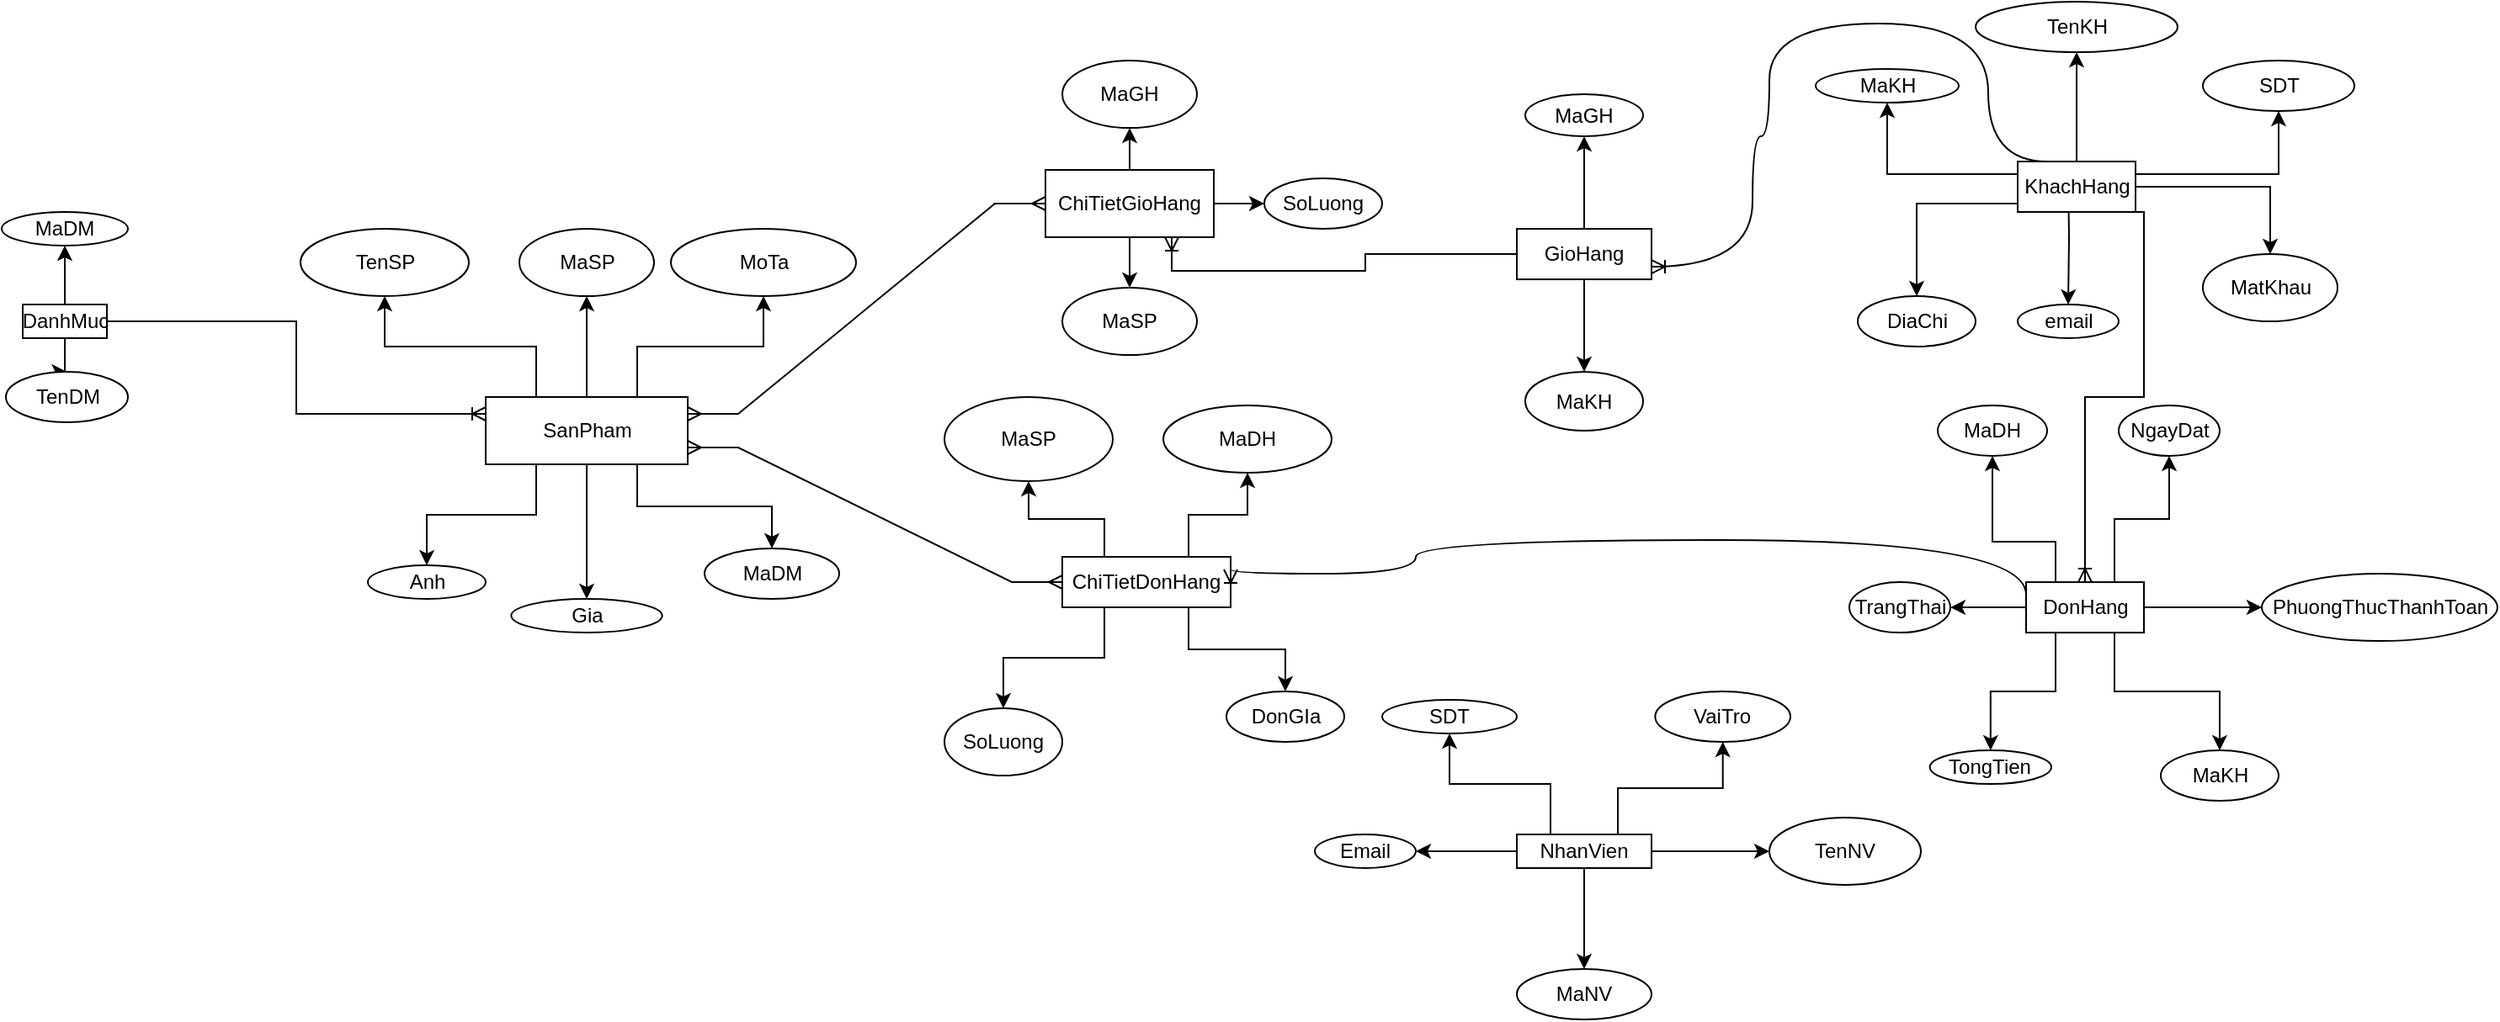 <mxfile version="28.2.1">
  <diagram name="Page-1" id="WqZSFg9JcRa8wBwCX_C5">
    <mxGraphModel dx="2339" dy="803" grid="1" gridSize="10" guides="1" tooltips="1" connect="1" arrows="1" fold="1" page="1" pageScale="1" pageWidth="850" pageHeight="1100" math="0" shadow="0">
      <root>
        <mxCell id="0" />
        <mxCell id="1" parent="0" />
        <mxCell id="i14rvCoKaiRuIA88VnRj-20" value="" style="edgeStyle=orthogonalEdgeStyle;rounded=0;orthogonalLoop=1;jettySize=auto;html=1;exitX=0;exitY=0.25;exitDx=0;exitDy=0;" parent="1" source="i14rvCoKaiRuIA88VnRj-2" target="i14rvCoKaiRuIA88VnRj-16" edge="1">
          <mxGeometry relative="1" as="geometry" />
        </mxCell>
        <mxCell id="i14rvCoKaiRuIA88VnRj-36" style="edgeStyle=orthogonalEdgeStyle;rounded=0;orthogonalLoop=1;jettySize=auto;html=1;entryX=0.5;entryY=1;entryDx=0;entryDy=0;" parent="1" source="i14rvCoKaiRuIA88VnRj-2" target="i14rvCoKaiRuIA88VnRj-25" edge="1">
          <mxGeometry relative="1" as="geometry" />
        </mxCell>
        <mxCell id="i14rvCoKaiRuIA88VnRj-38" style="edgeStyle=orthogonalEdgeStyle;rounded=0;orthogonalLoop=1;jettySize=auto;html=1;" parent="1" source="i14rvCoKaiRuIA88VnRj-2" target="i14rvCoKaiRuIA88VnRj-43" edge="1">
          <mxGeometry relative="1" as="geometry">
            <mxPoint x="397.5" y="240" as="targetPoint" />
            <Array as="points">
              <mxPoint x="467.5" y="170" />
            </Array>
          </mxGeometry>
        </mxCell>
        <mxCell id="i14rvCoKaiRuIA88VnRj-40" style="edgeStyle=orthogonalEdgeStyle;rounded=0;orthogonalLoop=1;jettySize=auto;html=1;entryX=0.5;entryY=1;entryDx=0;entryDy=0;exitX=1;exitY=0.25;exitDx=0;exitDy=0;" parent="1" source="i14rvCoKaiRuIA88VnRj-2" target="i14rvCoKaiRuIA88VnRj-39" edge="1">
          <mxGeometry relative="1" as="geometry">
            <Array as="points">
              <mxPoint x="682.5" y="153" />
            </Array>
          </mxGeometry>
        </mxCell>
        <mxCell id="i14rvCoKaiRuIA88VnRj-41" style="edgeStyle=orthogonalEdgeStyle;rounded=0;orthogonalLoop=1;jettySize=auto;html=1;" parent="1" source="i14rvCoKaiRuIA88VnRj-2" target="i14rvCoKaiRuIA88VnRj-42" edge="1">
          <mxGeometry relative="1" as="geometry">
            <mxPoint x="677.5" y="160" as="targetPoint" />
          </mxGeometry>
        </mxCell>
        <mxCell id="i14rvCoKaiRuIA88VnRj-44" style="edgeStyle=orthogonalEdgeStyle;rounded=0;orthogonalLoop=1;jettySize=auto;html=1;entryX=0.5;entryY=0;entryDx=0;entryDy=0;" parent="1" target="i14rvCoKaiRuIA88VnRj-27" edge="1">
          <mxGeometry relative="1" as="geometry">
            <mxPoint x="557.5" y="150" as="sourcePoint" />
          </mxGeometry>
        </mxCell>
        <mxCell id="i14rvCoKaiRuIA88VnRj-133" style="edgeStyle=orthogonalEdgeStyle;rounded=0;orthogonalLoop=1;jettySize=auto;html=1;exitX=0.75;exitY=1;exitDx=0;exitDy=0;entryX=0.5;entryY=0;entryDx=0;entryDy=0;endArrow=ERoneToMany;endFill=0;" parent="1" source="i14rvCoKaiRuIA88VnRj-2" target="i14rvCoKaiRuIA88VnRj-90" edge="1">
          <mxGeometry relative="1" as="geometry">
            <Array as="points">
              <mxPoint x="602.5" y="175" />
              <mxPoint x="602.5" y="285" />
              <mxPoint x="567.5" y="285" />
            </Array>
          </mxGeometry>
        </mxCell>
        <mxCell id="i14rvCoKaiRuIA88VnRj-140" style="edgeStyle=orthogonalEdgeStyle;rounded=0;orthogonalLoop=1;jettySize=auto;html=1;exitX=0.25;exitY=0;exitDx=0;exitDy=0;endArrow=ERoneToMany;endFill=0;curved=1;entryX=1;entryY=0.75;entryDx=0;entryDy=0;" parent="1" source="i14rvCoKaiRuIA88VnRj-2" target="i14rvCoKaiRuIA88VnRj-78" edge="1">
          <mxGeometry relative="1" as="geometry">
            <mxPoint x="420" y="170" as="targetPoint" />
            <Array as="points">
              <mxPoint x="510" y="145" />
              <mxPoint x="510" y="63" />
              <mxPoint x="380" y="63" />
              <mxPoint x="380" y="130" />
              <mxPoint x="370" y="130" />
              <mxPoint x="370" y="208" />
            </Array>
          </mxGeometry>
        </mxCell>
        <object label="KhachHang" id="i14rvCoKaiRuIA88VnRj-2">
          <mxCell style="rounded=0;whiteSpace=wrap;html=1;" parent="1" vertex="1">
            <mxGeometry x="527.5" y="145" width="70" height="30" as="geometry" />
          </mxCell>
        </object>
        <mxCell id="i14rvCoKaiRuIA88VnRj-46" value="" style="edgeStyle=orthogonalEdgeStyle;rounded=0;orthogonalLoop=1;jettySize=auto;html=1;" parent="1" source="i14rvCoKaiRuIA88VnRj-3" target="i14rvCoKaiRuIA88VnRj-45" edge="1">
          <mxGeometry relative="1" as="geometry" />
        </mxCell>
        <mxCell id="i14rvCoKaiRuIA88VnRj-48" value="" style="edgeStyle=orthogonalEdgeStyle;rounded=0;orthogonalLoop=1;jettySize=auto;html=1;" parent="1" source="i14rvCoKaiRuIA88VnRj-3" target="i14rvCoKaiRuIA88VnRj-47" edge="1">
          <mxGeometry relative="1" as="geometry" />
        </mxCell>
        <mxCell id="i14rvCoKaiRuIA88VnRj-134" style="edgeStyle=orthogonalEdgeStyle;rounded=0;orthogonalLoop=1;jettySize=auto;html=1;exitX=1;exitY=0.5;exitDx=0;exitDy=0;endArrow=ERoneToMany;endFill=0;entryX=0;entryY=0.25;entryDx=0;entryDy=0;" parent="1" source="i14rvCoKaiRuIA88VnRj-3" target="i14rvCoKaiRuIA88VnRj-65" edge="1">
          <mxGeometry relative="1" as="geometry">
            <mxPoint x="-520" y="365" as="targetPoint" />
          </mxGeometry>
        </mxCell>
        <mxCell id="i14rvCoKaiRuIA88VnRj-3" value="DanhMuc" style="rounded=0;whiteSpace=wrap;html=1;" parent="1" vertex="1">
          <mxGeometry x="-657.5" y="230" width="50" height="20" as="geometry" />
        </mxCell>
        <mxCell id="i14rvCoKaiRuIA88VnRj-16" value="MaKH" style="ellipse;whiteSpace=wrap;html=1;rounded=0;" parent="1" vertex="1">
          <mxGeometry x="407.5" y="90.0" width="85" height="20" as="geometry" />
        </mxCell>
        <mxCell id="i14rvCoKaiRuIA88VnRj-25" value="TenKH" style="ellipse;whiteSpace=wrap;html=1;" parent="1" vertex="1">
          <mxGeometry x="502.5" y="50.0" width="120" height="30" as="geometry" />
        </mxCell>
        <mxCell id="i14rvCoKaiRuIA88VnRj-26" style="edgeStyle=orthogonalEdgeStyle;rounded=0;orthogonalLoop=1;jettySize=auto;html=1;exitX=0.5;exitY=1;exitDx=0;exitDy=0;" parent="1" source="i14rvCoKaiRuIA88VnRj-16" target="i14rvCoKaiRuIA88VnRj-16" edge="1">
          <mxGeometry relative="1" as="geometry" />
        </mxCell>
        <mxCell id="i14rvCoKaiRuIA88VnRj-27" value="email" style="ellipse;whiteSpace=wrap;html=1;" parent="1" vertex="1">
          <mxGeometry x="527.5" y="230" width="60" height="20" as="geometry" />
        </mxCell>
        <mxCell id="i14rvCoKaiRuIA88VnRj-39" value="SDT" style="ellipse;whiteSpace=wrap;html=1;" parent="1" vertex="1">
          <mxGeometry x="637.5" y="85.0" width="90" height="30" as="geometry" />
        </mxCell>
        <mxCell id="i14rvCoKaiRuIA88VnRj-42" value="MatKhau" style="ellipse;whiteSpace=wrap;html=1;" parent="1" vertex="1">
          <mxGeometry x="637.5" y="200" width="80" height="40" as="geometry" />
        </mxCell>
        <mxCell id="i14rvCoKaiRuIA88VnRj-43" value="DiaChi" style="ellipse;whiteSpace=wrap;html=1;" parent="1" vertex="1">
          <mxGeometry x="432.5" y="225" width="70" height="30" as="geometry" />
        </mxCell>
        <mxCell id="i14rvCoKaiRuIA88VnRj-45" value="MaDM" style="ellipse;whiteSpace=wrap;html=1;rounded=0;" parent="1" vertex="1">
          <mxGeometry x="-670" y="175" width="75" height="20" as="geometry" />
        </mxCell>
        <mxCell id="i14rvCoKaiRuIA88VnRj-47" value="TenDM" style="ellipse;whiteSpace=wrap;html=1;rounded=0;" parent="1" vertex="1">
          <mxGeometry x="-667.5" y="270" width="72.5" height="30" as="geometry" />
        </mxCell>
        <mxCell id="i14rvCoKaiRuIA88VnRj-67" value="" style="edgeStyle=orthogonalEdgeStyle;rounded=0;orthogonalLoop=1;jettySize=auto;html=1;" parent="1" source="i14rvCoKaiRuIA88VnRj-65" target="i14rvCoKaiRuIA88VnRj-66" edge="1">
          <mxGeometry relative="1" as="geometry" />
        </mxCell>
        <mxCell id="i14rvCoKaiRuIA88VnRj-68" style="edgeStyle=orthogonalEdgeStyle;rounded=0;orthogonalLoop=1;jettySize=auto;html=1;exitX=0.25;exitY=0;exitDx=0;exitDy=0;" parent="1" source="i14rvCoKaiRuIA88VnRj-65" target="i14rvCoKaiRuIA88VnRj-73" edge="1">
          <mxGeometry relative="1" as="geometry">
            <mxPoint x="-432.5" y="225" as="targetPoint" />
          </mxGeometry>
        </mxCell>
        <mxCell id="i14rvCoKaiRuIA88VnRj-69" style="edgeStyle=orthogonalEdgeStyle;rounded=0;orthogonalLoop=1;jettySize=auto;html=1;exitX=0.75;exitY=0;exitDx=0;exitDy=0;" parent="1" source="i14rvCoKaiRuIA88VnRj-65" target="i14rvCoKaiRuIA88VnRj-74" edge="1">
          <mxGeometry relative="1" as="geometry">
            <mxPoint x="-212.5" y="225" as="targetPoint" />
          </mxGeometry>
        </mxCell>
        <mxCell id="i14rvCoKaiRuIA88VnRj-70" style="edgeStyle=orthogonalEdgeStyle;rounded=0;orthogonalLoop=1;jettySize=auto;html=1;exitX=0.25;exitY=1;exitDx=0;exitDy=0;" parent="1" source="i14rvCoKaiRuIA88VnRj-65" target="i14rvCoKaiRuIA88VnRj-76" edge="1">
          <mxGeometry relative="1" as="geometry">
            <mxPoint x="-442.5" y="365" as="targetPoint" />
          </mxGeometry>
        </mxCell>
        <mxCell id="i14rvCoKaiRuIA88VnRj-71" style="edgeStyle=orthogonalEdgeStyle;rounded=0;orthogonalLoop=1;jettySize=auto;html=1;exitX=0.75;exitY=1;exitDx=0;exitDy=0;" parent="1" source="i14rvCoKaiRuIA88VnRj-65" target="i14rvCoKaiRuIA88VnRj-77" edge="1">
          <mxGeometry relative="1" as="geometry">
            <mxPoint x="-192.5" y="365" as="targetPoint" />
          </mxGeometry>
        </mxCell>
        <mxCell id="i14rvCoKaiRuIA88VnRj-72" style="edgeStyle=orthogonalEdgeStyle;rounded=0;orthogonalLoop=1;jettySize=auto;html=1;exitX=0.5;exitY=1;exitDx=0;exitDy=0;" parent="1" source="i14rvCoKaiRuIA88VnRj-65" target="i14rvCoKaiRuIA88VnRj-75" edge="1">
          <mxGeometry relative="1" as="geometry">
            <mxPoint x="-322.167" y="385" as="targetPoint" />
          </mxGeometry>
        </mxCell>
        <mxCell id="i14rvCoKaiRuIA88VnRj-65" value="SanPham" style="rounded=0;whiteSpace=wrap;html=1;" parent="1" vertex="1">
          <mxGeometry x="-382.5" y="285" width="120" height="40" as="geometry" />
        </mxCell>
        <mxCell id="i14rvCoKaiRuIA88VnRj-66" value="MaSP" style="ellipse;whiteSpace=wrap;html=1;rounded=0;" parent="1" vertex="1">
          <mxGeometry x="-362.5" y="185" width="80" height="40" as="geometry" />
        </mxCell>
        <mxCell id="i14rvCoKaiRuIA88VnRj-73" value="TenSP" style="ellipse;whiteSpace=wrap;html=1;" parent="1" vertex="1">
          <mxGeometry x="-492.5" y="185" width="100" height="40" as="geometry" />
        </mxCell>
        <mxCell id="i14rvCoKaiRuIA88VnRj-74" value="MoTa" style="ellipse;whiteSpace=wrap;html=1;" parent="1" vertex="1">
          <mxGeometry x="-272.5" y="185" width="110" height="40" as="geometry" />
        </mxCell>
        <mxCell id="i14rvCoKaiRuIA88VnRj-75" value="Gia" style="ellipse;whiteSpace=wrap;html=1;" parent="1" vertex="1">
          <mxGeometry x="-367.33" y="405" width="89.67" height="20" as="geometry" />
        </mxCell>
        <mxCell id="i14rvCoKaiRuIA88VnRj-76" value="Anh" style="ellipse;whiteSpace=wrap;html=1;" parent="1" vertex="1">
          <mxGeometry x="-452.5" y="385" width="70" height="20" as="geometry" />
        </mxCell>
        <mxCell id="i14rvCoKaiRuIA88VnRj-77" value="MaDM" style="ellipse;whiteSpace=wrap;html=1;" parent="1" vertex="1">
          <mxGeometry x="-252.5" y="375" width="80" height="30" as="geometry" />
        </mxCell>
        <mxCell id="i14rvCoKaiRuIA88VnRj-80" value="" style="edgeStyle=orthogonalEdgeStyle;rounded=0;orthogonalLoop=1;jettySize=auto;html=1;" parent="1" source="i14rvCoKaiRuIA88VnRj-78" target="i14rvCoKaiRuIA88VnRj-79" edge="1">
          <mxGeometry relative="1" as="geometry" />
        </mxCell>
        <mxCell id="i14rvCoKaiRuIA88VnRj-82" value="" style="edgeStyle=orthogonalEdgeStyle;rounded=0;orthogonalLoop=1;jettySize=auto;html=1;" parent="1" source="i14rvCoKaiRuIA88VnRj-78" target="i14rvCoKaiRuIA88VnRj-81" edge="1">
          <mxGeometry relative="1" as="geometry" />
        </mxCell>
        <mxCell id="i14rvCoKaiRuIA88VnRj-142" style="edgeStyle=orthogonalEdgeStyle;rounded=0;orthogonalLoop=1;jettySize=auto;html=1;exitX=0;exitY=0.5;exitDx=0;exitDy=0;entryX=0.75;entryY=1;entryDx=0;entryDy=0;endArrow=ERoneToMany;endFill=0;" parent="1" source="i14rvCoKaiRuIA88VnRj-78" target="i14rvCoKaiRuIA88VnRj-83" edge="1">
          <mxGeometry relative="1" as="geometry" />
        </mxCell>
        <mxCell id="i14rvCoKaiRuIA88VnRj-78" value="GioHang" style="rounded=0;whiteSpace=wrap;html=1;" parent="1" vertex="1">
          <mxGeometry x="230" y="185.04" width="80" height="30" as="geometry" />
        </mxCell>
        <mxCell id="i14rvCoKaiRuIA88VnRj-79" value="MaGH" style="ellipse;whiteSpace=wrap;html=1;rounded=0;" parent="1" vertex="1">
          <mxGeometry x="235" y="105.0" width="70" height="25" as="geometry" />
        </mxCell>
        <mxCell id="i14rvCoKaiRuIA88VnRj-81" value="MaKH" style="ellipse;whiteSpace=wrap;html=1;rounded=0;" parent="1" vertex="1">
          <mxGeometry x="235" y="270" width="70" height="35" as="geometry" />
        </mxCell>
        <mxCell id="i14rvCoKaiRuIA88VnRj-85" value="" style="edgeStyle=orthogonalEdgeStyle;rounded=0;orthogonalLoop=1;jettySize=auto;html=1;" parent="1" source="i14rvCoKaiRuIA88VnRj-83" target="i14rvCoKaiRuIA88VnRj-84" edge="1">
          <mxGeometry relative="1" as="geometry" />
        </mxCell>
        <mxCell id="i14rvCoKaiRuIA88VnRj-87" value="" style="edgeStyle=orthogonalEdgeStyle;rounded=0;orthogonalLoop=1;jettySize=auto;html=1;" parent="1" source="i14rvCoKaiRuIA88VnRj-83" target="i14rvCoKaiRuIA88VnRj-86" edge="1">
          <mxGeometry relative="1" as="geometry" />
        </mxCell>
        <mxCell id="i14rvCoKaiRuIA88VnRj-89" value="" style="edgeStyle=orthogonalEdgeStyle;rounded=0;orthogonalLoop=1;jettySize=auto;html=1;" parent="1" source="i14rvCoKaiRuIA88VnRj-83" target="i14rvCoKaiRuIA88VnRj-88" edge="1">
          <mxGeometry relative="1" as="geometry" />
        </mxCell>
        <mxCell id="i14rvCoKaiRuIA88VnRj-83" value="ChiTietGioHang" style="rounded=0;whiteSpace=wrap;html=1;" parent="1" vertex="1">
          <mxGeometry x="-50" y="150" width="100" height="40" as="geometry" />
        </mxCell>
        <mxCell id="i14rvCoKaiRuIA88VnRj-84" value="MaGH" style="ellipse;whiteSpace=wrap;html=1;rounded=0;" parent="1" vertex="1">
          <mxGeometry x="-40" y="85" width="80" height="40" as="geometry" />
        </mxCell>
        <mxCell id="i14rvCoKaiRuIA88VnRj-86" value="MaSP" style="ellipse;whiteSpace=wrap;html=1;rounded=0;" parent="1" vertex="1">
          <mxGeometry x="-40" y="220" width="80" height="40" as="geometry" />
        </mxCell>
        <mxCell id="i14rvCoKaiRuIA88VnRj-88" value="SoLuong" style="ellipse;whiteSpace=wrap;html=1;rounded=0;" parent="1" vertex="1">
          <mxGeometry x="80" y="155" width="70" height="30" as="geometry" />
        </mxCell>
        <mxCell id="i14rvCoKaiRuIA88VnRj-95" style="edgeStyle=orthogonalEdgeStyle;rounded=0;orthogonalLoop=1;jettySize=auto;html=1;exitX=0.75;exitY=0;exitDx=0;exitDy=0;entryX=0.5;entryY=1;entryDx=0;entryDy=0;" parent="1" source="i14rvCoKaiRuIA88VnRj-90" target="i14rvCoKaiRuIA88VnRj-102" edge="1">
          <mxGeometry relative="1" as="geometry">
            <mxPoint x="612.5" y="335.04" as="targetPoint" />
          </mxGeometry>
        </mxCell>
        <mxCell id="i14rvCoKaiRuIA88VnRj-96" style="edgeStyle=orthogonalEdgeStyle;rounded=0;orthogonalLoop=1;jettySize=auto;html=1;exitX=0.25;exitY=0;exitDx=0;exitDy=0;entryX=0.5;entryY=1;entryDx=0;entryDy=0;" parent="1" source="i14rvCoKaiRuIA88VnRj-90" target="i14rvCoKaiRuIA88VnRj-101" edge="1">
          <mxGeometry relative="1" as="geometry">
            <mxPoint x="512.5" y="334.996" as="targetPoint" />
            <Array as="points">
              <mxPoint x="549.5" y="371" />
              <mxPoint x="512.5" y="371" />
            </Array>
          </mxGeometry>
        </mxCell>
        <mxCell id="i14rvCoKaiRuIA88VnRj-97" style="edgeStyle=orthogonalEdgeStyle;rounded=0;orthogonalLoop=1;jettySize=auto;html=1;exitX=0.75;exitY=1;exitDx=0;exitDy=0;" parent="1" source="i14rvCoKaiRuIA88VnRj-90" target="i14rvCoKaiRuIA88VnRj-106" edge="1">
          <mxGeometry relative="1" as="geometry">
            <mxPoint x="632.5" y="505.04" as="targetPoint" />
          </mxGeometry>
        </mxCell>
        <mxCell id="i14rvCoKaiRuIA88VnRj-98" style="edgeStyle=orthogonalEdgeStyle;rounded=0;orthogonalLoop=1;jettySize=auto;html=1;exitX=0.25;exitY=1;exitDx=0;exitDy=0;" parent="1" source="i14rvCoKaiRuIA88VnRj-90" target="i14rvCoKaiRuIA88VnRj-105" edge="1">
          <mxGeometry relative="1" as="geometry">
            <mxPoint x="550.333" y="475.04" as="targetPoint" />
          </mxGeometry>
        </mxCell>
        <mxCell id="i14rvCoKaiRuIA88VnRj-99" style="edgeStyle=orthogonalEdgeStyle;rounded=0;orthogonalLoop=1;jettySize=auto;html=1;exitX=0;exitY=0.5;exitDx=0;exitDy=0;" parent="1" source="i14rvCoKaiRuIA88VnRj-90" target="i14rvCoKaiRuIA88VnRj-103" edge="1">
          <mxGeometry relative="1" as="geometry">
            <mxPoint x="482.5" y="410.373" as="targetPoint" />
          </mxGeometry>
        </mxCell>
        <mxCell id="i14rvCoKaiRuIA88VnRj-100" style="edgeStyle=orthogonalEdgeStyle;rounded=0;orthogonalLoop=1;jettySize=auto;html=1;exitX=1;exitY=0.5;exitDx=0;exitDy=0;" parent="1" source="i14rvCoKaiRuIA88VnRj-90" target="i14rvCoKaiRuIA88VnRj-104" edge="1">
          <mxGeometry relative="1" as="geometry">
            <mxPoint x="662.5" y="410.373" as="targetPoint" />
          </mxGeometry>
        </mxCell>
        <mxCell id="i14rvCoKaiRuIA88VnRj-90" value="DonHang" style="rounded=0;whiteSpace=wrap;html=1;" parent="1" vertex="1">
          <mxGeometry x="532.5" y="395.04" width="70" height="30" as="geometry" />
        </mxCell>
        <mxCell id="i14rvCoKaiRuIA88VnRj-101" value="MaDH" style="ellipse;whiteSpace=wrap;html=1;" parent="1" vertex="1">
          <mxGeometry x="480" y="290" width="65" height="30" as="geometry" />
        </mxCell>
        <mxCell id="i14rvCoKaiRuIA88VnRj-102" value="NgayDat" style="ellipse;whiteSpace=wrap;html=1;" parent="1" vertex="1">
          <mxGeometry x="587.5" y="290" width="60" height="30" as="geometry" />
        </mxCell>
        <mxCell id="i14rvCoKaiRuIA88VnRj-103" value="TrangThai" style="ellipse;whiteSpace=wrap;html=1;" parent="1" vertex="1">
          <mxGeometry x="427.5" y="395.04" width="60" height="30" as="geometry" />
        </mxCell>
        <mxCell id="i14rvCoKaiRuIA88VnRj-104" value="PhuongThucThanhToan" style="ellipse;whiteSpace=wrap;html=1;" parent="1" vertex="1">
          <mxGeometry x="672.5" y="390.04" width="140" height="40" as="geometry" />
        </mxCell>
        <mxCell id="i14rvCoKaiRuIA88VnRj-105" value="TongTien" style="ellipse;whiteSpace=wrap;html=1;" parent="1" vertex="1">
          <mxGeometry x="475.33" y="495.04" width="72.17" height="20" as="geometry" />
        </mxCell>
        <mxCell id="i14rvCoKaiRuIA88VnRj-106" value="MaKH" style="ellipse;whiteSpace=wrap;html=1;" parent="1" vertex="1">
          <mxGeometry x="612.5" y="495.04" width="70" height="30" as="geometry" />
        </mxCell>
        <mxCell id="i14rvCoKaiRuIA88VnRj-108" style="edgeStyle=orthogonalEdgeStyle;rounded=0;orthogonalLoop=1;jettySize=auto;html=1;exitX=0.25;exitY=0;exitDx=0;exitDy=0;" parent="1" source="i14rvCoKaiRuIA88VnRj-107" target="i14rvCoKaiRuIA88VnRj-114" edge="1">
          <mxGeometry relative="1" as="geometry">
            <mxPoint x="-50" y="320" as="targetPoint" />
          </mxGeometry>
        </mxCell>
        <mxCell id="i14rvCoKaiRuIA88VnRj-109" style="edgeStyle=orthogonalEdgeStyle;rounded=0;orthogonalLoop=1;jettySize=auto;html=1;exitX=0.75;exitY=0;exitDx=0;exitDy=0;" parent="1" source="i14rvCoKaiRuIA88VnRj-107" target="i14rvCoKaiRuIA88VnRj-113" edge="1">
          <mxGeometry relative="1" as="geometry">
            <mxPoint x="80" y="330" as="targetPoint" />
          </mxGeometry>
        </mxCell>
        <mxCell id="i14rvCoKaiRuIA88VnRj-110" style="edgeStyle=orthogonalEdgeStyle;rounded=0;orthogonalLoop=1;jettySize=auto;html=1;exitX=0.75;exitY=1;exitDx=0;exitDy=0;" parent="1" source="i14rvCoKaiRuIA88VnRj-107" target="i14rvCoKaiRuIA88VnRj-116" edge="1">
          <mxGeometry relative="1" as="geometry">
            <mxPoint x="100" y="395.333" as="targetPoint" />
          </mxGeometry>
        </mxCell>
        <mxCell id="i14rvCoKaiRuIA88VnRj-111" style="edgeStyle=orthogonalEdgeStyle;rounded=0;orthogonalLoop=1;jettySize=auto;html=1;exitX=0.25;exitY=1;exitDx=0;exitDy=0;" parent="1" source="i14rvCoKaiRuIA88VnRj-107" target="i14rvCoKaiRuIA88VnRj-115" edge="1">
          <mxGeometry relative="1" as="geometry">
            <mxPoint x="-90" y="395.333" as="targetPoint" />
          </mxGeometry>
        </mxCell>
        <mxCell id="i14rvCoKaiRuIA88VnRj-107" value="ChiTietDonHang" style="rounded=0;whiteSpace=wrap;html=1;" parent="1" vertex="1">
          <mxGeometry x="-40" y="380" width="100" height="30" as="geometry" />
        </mxCell>
        <mxCell id="i14rvCoKaiRuIA88VnRj-113" value="MaDH" style="ellipse;whiteSpace=wrap;html=1;" parent="1" vertex="1">
          <mxGeometry x="20" y="290" width="100" height="40" as="geometry" />
        </mxCell>
        <mxCell id="i14rvCoKaiRuIA88VnRj-114" value="MaSP" style="ellipse;whiteSpace=wrap;html=1;" parent="1" vertex="1">
          <mxGeometry x="-110" y="285" width="100" height="50" as="geometry" />
        </mxCell>
        <mxCell id="i14rvCoKaiRuIA88VnRj-115" value="SoLuong" style="ellipse;whiteSpace=wrap;html=1;" parent="1" vertex="1">
          <mxGeometry x="-110" y="470" width="70" height="40" as="geometry" />
        </mxCell>
        <mxCell id="i14rvCoKaiRuIA88VnRj-116" value="DonGIa" style="ellipse;whiteSpace=wrap;html=1;" parent="1" vertex="1">
          <mxGeometry x="57.5" y="460" width="70" height="30" as="geometry" />
        </mxCell>
        <mxCell id="i14rvCoKaiRuIA88VnRj-118" style="edgeStyle=orthogonalEdgeStyle;rounded=0;orthogonalLoop=1;jettySize=auto;html=1;exitX=0.75;exitY=0;exitDx=0;exitDy=0;" parent="1" source="i14rvCoKaiRuIA88VnRj-117" target="i14rvCoKaiRuIA88VnRj-119" edge="1">
          <mxGeometry relative="1" as="geometry">
            <mxPoint x="290.333" y="515" as="targetPoint" />
          </mxGeometry>
        </mxCell>
        <mxCell id="i14rvCoKaiRuIA88VnRj-120" style="edgeStyle=orthogonalEdgeStyle;rounded=0;orthogonalLoop=1;jettySize=auto;html=1;exitX=0.25;exitY=0;exitDx=0;exitDy=0;" parent="1" source="i14rvCoKaiRuIA88VnRj-117" target="i14rvCoKaiRuIA88VnRj-124" edge="1">
          <mxGeometry relative="1" as="geometry">
            <mxPoint x="210" y="485" as="targetPoint" />
          </mxGeometry>
        </mxCell>
        <mxCell id="i14rvCoKaiRuIA88VnRj-121" style="edgeStyle=orthogonalEdgeStyle;rounded=0;orthogonalLoop=1;jettySize=auto;html=1;exitX=1;exitY=0.5;exitDx=0;exitDy=0;" parent="1" source="i14rvCoKaiRuIA88VnRj-117" target="i14rvCoKaiRuIA88VnRj-126" edge="1">
          <mxGeometry relative="1" as="geometry">
            <mxPoint x="370" y="555.333" as="targetPoint" />
          </mxGeometry>
        </mxCell>
        <mxCell id="i14rvCoKaiRuIA88VnRj-122" style="edgeStyle=orthogonalEdgeStyle;rounded=0;orthogonalLoop=1;jettySize=auto;html=1;exitX=0;exitY=0.5;exitDx=0;exitDy=0;" parent="1" source="i14rvCoKaiRuIA88VnRj-117" target="i14rvCoKaiRuIA88VnRj-125" edge="1">
          <mxGeometry relative="1" as="geometry">
            <mxPoint x="180" y="555.333" as="targetPoint" />
          </mxGeometry>
        </mxCell>
        <mxCell id="i14rvCoKaiRuIA88VnRj-123" style="edgeStyle=orthogonalEdgeStyle;rounded=0;orthogonalLoop=1;jettySize=auto;html=1;exitX=0.5;exitY=1;exitDx=0;exitDy=0;entryX=0.5;entryY=0;entryDx=0;entryDy=0;" parent="1" source="i14rvCoKaiRuIA88VnRj-117" target="i14rvCoKaiRuIA88VnRj-127" edge="1">
          <mxGeometry relative="1" as="geometry">
            <mxPoint x="270.333" y="625" as="targetPoint" />
          </mxGeometry>
        </mxCell>
        <mxCell id="i14rvCoKaiRuIA88VnRj-117" value="NhanVien" style="rounded=0;whiteSpace=wrap;html=1;" parent="1" vertex="1">
          <mxGeometry x="230" y="545" width="80" height="20" as="geometry" />
        </mxCell>
        <mxCell id="i14rvCoKaiRuIA88VnRj-119" value="VaiTro" style="ellipse;whiteSpace=wrap;html=1;" parent="1" vertex="1">
          <mxGeometry x="312.17" y="460" width="80.33" height="30" as="geometry" />
        </mxCell>
        <mxCell id="i14rvCoKaiRuIA88VnRj-124" value="SDT" style="ellipse;whiteSpace=wrap;html=1;" parent="1" vertex="1">
          <mxGeometry x="150" y="465" width="80" height="20" as="geometry" />
        </mxCell>
        <mxCell id="i14rvCoKaiRuIA88VnRj-125" value="Email" style="ellipse;whiteSpace=wrap;html=1;" parent="1" vertex="1">
          <mxGeometry x="110" y="545" width="60" height="20" as="geometry" />
        </mxCell>
        <mxCell id="i14rvCoKaiRuIA88VnRj-126" value="TenNV" style="ellipse;whiteSpace=wrap;html=1;" parent="1" vertex="1">
          <mxGeometry x="380" y="535" width="90" height="40" as="geometry" />
        </mxCell>
        <mxCell id="i14rvCoKaiRuIA88VnRj-127" value="MaNV" style="ellipse;whiteSpace=wrap;html=1;" parent="1" vertex="1">
          <mxGeometry x="230" y="625" width="80" height="30" as="geometry" />
        </mxCell>
        <mxCell id="i14rvCoKaiRuIA88VnRj-137" value="" style="edgeStyle=entityRelationEdgeStyle;fontSize=12;html=1;endArrow=ERmany;startArrow=ERmany;rounded=0;entryX=0;entryY=0.5;entryDx=0;entryDy=0;exitX=1;exitY=0.25;exitDx=0;exitDy=0;" parent="1" source="i14rvCoKaiRuIA88VnRj-65" target="i14rvCoKaiRuIA88VnRj-83" edge="1">
          <mxGeometry width="100" height="100" relative="1" as="geometry">
            <mxPoint x="-250" y="505" as="sourcePoint" />
            <mxPoint x="-20" y="505" as="targetPoint" />
            <Array as="points">
              <mxPoint x="-140" y="485" />
              <mxPoint x="-130" y="475" />
              <mxPoint x="-250" y="345" />
            </Array>
          </mxGeometry>
        </mxCell>
        <mxCell id="i14rvCoKaiRuIA88VnRj-138" value="" style="edgeStyle=entityRelationEdgeStyle;fontSize=12;html=1;endArrow=ERmany;startArrow=ERmany;rounded=0;entryX=0;entryY=0.5;entryDx=0;entryDy=0;exitX=1;exitY=0.75;exitDx=0;exitDy=0;" parent="1" source="i14rvCoKaiRuIA88VnRj-65" target="i14rvCoKaiRuIA88VnRj-107" edge="1">
          <mxGeometry width="100" height="100" relative="1" as="geometry">
            <mxPoint x="-210" y="355" as="sourcePoint" />
            <mxPoint x="-110" y="255" as="targetPoint" />
          </mxGeometry>
        </mxCell>
        <mxCell id="i14rvCoKaiRuIA88VnRj-145" value="" style="edgeStyle=orthogonalEdgeStyle;fontSize=12;html=1;endArrow=ERoneToMany;rounded=0;curved=1;entryX=1;entryY=0.25;entryDx=0;entryDy=0;exitX=0;exitY=0.25;exitDx=0;exitDy=0;" parent="1" source="i14rvCoKaiRuIA88VnRj-90" target="i14rvCoKaiRuIA88VnRj-107" edge="1">
          <mxGeometry width="100" height="100" relative="1" as="geometry">
            <mxPoint x="370" y="350" as="sourcePoint" />
            <mxPoint x="130" y="390" as="targetPoint" />
            <Array as="points">
              <mxPoint x="532" y="370" />
              <mxPoint x="170" y="370" />
              <mxPoint x="170" y="390" />
              <mxPoint x="60" y="390" />
            </Array>
          </mxGeometry>
        </mxCell>
      </root>
    </mxGraphModel>
  </diagram>
</mxfile>
